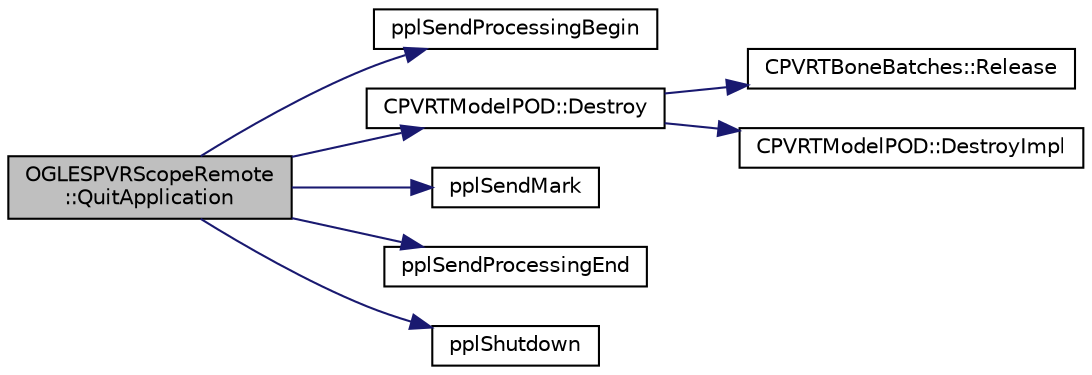 digraph "OGLESPVRScopeRemote::QuitApplication"
{
  edge [fontname="Helvetica",fontsize="10",labelfontname="Helvetica",labelfontsize="10"];
  node [fontname="Helvetica",fontsize="10",shape=record];
  rankdir="LR";
  Node1 [label="OGLESPVRScopeRemote\l::QuitApplication",height=0.2,width=0.4,color="black", fillcolor="grey75", style="filled", fontcolor="black"];
  Node1 -> Node2 [color="midnightblue",fontsize="10",style="solid",fontname="Helvetica"];
  Node2 [label="pplSendProcessingBegin",height=0.2,width=0.4,color="black", fillcolor="white", style="filled",URL="$group___scope_comms.html#gab25413fc073bcd62aed8b4d2f1c8b246",tooltip="Send a time-stamped begin marker to PVRTune. "];
  Node1 -> Node3 [color="midnightblue",fontsize="10",style="solid",fontname="Helvetica"];
  Node3 [label="CPVRTModelPOD::Destroy",height=0.2,width=0.4,color="black", fillcolor="white", style="filled",URL="$class_c_p_v_r_t_model_p_o_d.html#a8a15860a44e4ad22d3c486e17e89226c",tooltip="Frees the memory allocated to store the scene in pScene. "];
  Node3 -> Node4 [color="midnightblue",fontsize="10",style="solid",fontname="Helvetica"];
  Node4 [label="CPVRTBoneBatches::Release",height=0.2,width=0.4,color="black", fillcolor="white", style="filled",URL="$class_c_p_v_r_t_bone_batches.html#a3282990401eae2cf95c8170c7626230d",tooltip="Destroy the bone batch structure. "];
  Node3 -> Node5 [color="midnightblue",fontsize="10",style="solid",fontname="Helvetica"];
  Node5 [label="CPVRTModelPOD::DestroyImpl",height=0.2,width=0.4,color="black", fillcolor="white", style="filled",URL="$class_c_p_v_r_t_model_p_o_d.html#a8360f69bbc97d1d74fc327cc1e84c47e",tooltip="Used to free memory allocated by the implementation. "];
  Node1 -> Node6 [color="midnightblue",fontsize="10",style="solid",fontname="Helvetica"];
  Node6 [label="pplSendMark",height=0.2,width=0.4,color="black", fillcolor="white", style="filled",URL="$group___scope_comms.html#ga855d70bb07956fd9ddc1feced46c5015",tooltip="Send a time-stamped string marker to be displayed in PVRTune. "];
  Node1 -> Node7 [color="midnightblue",fontsize="10",style="solid",fontname="Helvetica"];
  Node7 [label="pplSendProcessingEnd",height=0.2,width=0.4,color="black", fillcolor="white", style="filled",URL="$group___scope_comms.html#gafd5273a3ba2bc28b1e1138a12c721f9b",tooltip="Send a time-stamped end marker to PVRTune. "];
  Node1 -> Node8 [color="midnightblue",fontsize="10",style="solid",fontname="Helvetica"];
  Node8 [label="pplShutdown",height=0.2,width=0.4,color="black", fillcolor="white", style="filled",URL="$group___scope_comms.html#ga2365c21bdf4d60a59db79aaf7cc8645c",tooltip="Shutdown or de-initialise the remote control section of PVRScope. "];
}
